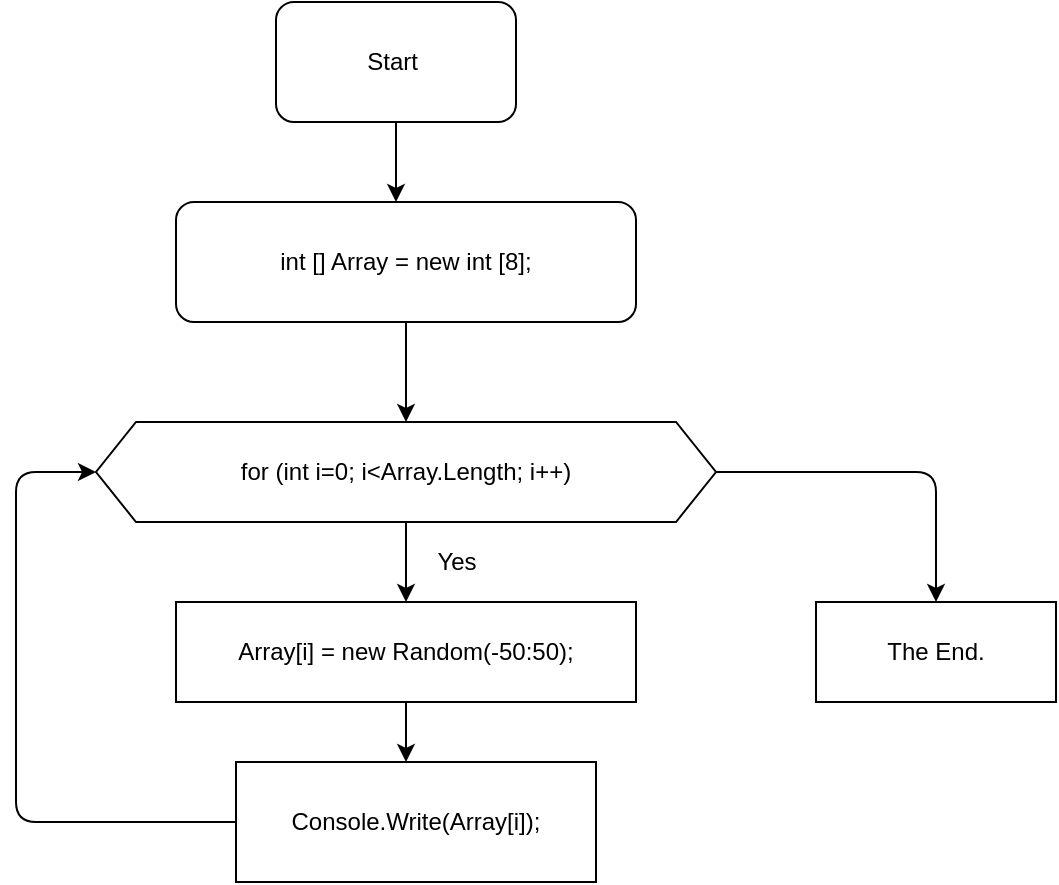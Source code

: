 <mxfile>
    <diagram id="2Dl4O02xqDb7z5wxRQPe" name="Страница 1">
        <mxGraphModel dx="793" dy="514" grid="1" gridSize="10" guides="1" tooltips="1" connect="1" arrows="1" fold="1" page="1" pageScale="1" pageWidth="827" pageHeight="1169" math="0" shadow="0">
            <root>
                <mxCell id="0"/>
                <mxCell id="1" parent="0"/>
                <mxCell id="6" style="edgeStyle=none;html=1;exitX=0.5;exitY=1;exitDx=0;exitDy=0;" edge="1" parent="1" source="5">
                    <mxGeometry relative="1" as="geometry">
                        <mxPoint x="390" y="110" as="targetPoint"/>
                    </mxGeometry>
                </mxCell>
                <mxCell id="5" value="Start&amp;nbsp;" style="rounded=1;whiteSpace=wrap;html=1;" vertex="1" parent="1">
                    <mxGeometry x="330" y="10" width="120" height="60" as="geometry"/>
                </mxCell>
                <mxCell id="11" style="edgeStyle=none;html=1;exitX=0.5;exitY=1;exitDx=0;exitDy=0;" edge="1" parent="1" source="8" target="12">
                    <mxGeometry relative="1" as="geometry">
                        <mxPoint x="395" y="230" as="targetPoint"/>
                    </mxGeometry>
                </mxCell>
                <mxCell id="8" value="int [] Array = new int [8];&lt;br&gt;" style="rounded=1;whiteSpace=wrap;html=1;" vertex="1" parent="1">
                    <mxGeometry x="280" y="110" width="230" height="60" as="geometry"/>
                </mxCell>
                <mxCell id="13" style="edgeStyle=none;html=1;exitX=0.5;exitY=1;exitDx=0;exitDy=0;" edge="1" parent="1" source="12" target="14">
                    <mxGeometry relative="1" as="geometry">
                        <mxPoint x="395" y="330" as="targetPoint"/>
                    </mxGeometry>
                </mxCell>
                <mxCell id="22" style="edgeStyle=none;html=1;exitX=1;exitY=0.5;exitDx=0;exitDy=0;entryX=0.5;entryY=0;entryDx=0;entryDy=0;" edge="1" parent="1" source="12" target="21">
                    <mxGeometry relative="1" as="geometry">
                        <Array as="points">
                            <mxPoint x="660" y="245"/>
                        </Array>
                    </mxGeometry>
                </mxCell>
                <mxCell id="12" value="for (int i=0; i&amp;lt;Array.Length; i++)" style="shape=hexagon;perimeter=hexagonPerimeter2;whiteSpace=wrap;html=1;fixedSize=1;" vertex="1" parent="1">
                    <mxGeometry x="240" y="220" width="310" height="50" as="geometry"/>
                </mxCell>
                <mxCell id="15" style="edgeStyle=none;html=1;exitX=0.5;exitY=1;exitDx=0;exitDy=0;" edge="1" parent="1" source="14">
                    <mxGeometry relative="1" as="geometry">
                        <mxPoint x="395" y="390" as="targetPoint"/>
                    </mxGeometry>
                </mxCell>
                <mxCell id="14" value="Array[i] = new Random(-50:50);" style="rounded=0;whiteSpace=wrap;html=1;" vertex="1" parent="1">
                    <mxGeometry x="280" y="310" width="230" height="50" as="geometry"/>
                </mxCell>
                <mxCell id="16" value="Yes" style="text;html=1;align=center;verticalAlign=middle;resizable=0;points=[];autosize=1;strokeColor=none;" vertex="1" parent="1">
                    <mxGeometry x="400" y="280" width="40" height="20" as="geometry"/>
                </mxCell>
                <mxCell id="19" style="edgeStyle=none;html=1;exitX=0;exitY=0.5;exitDx=0;exitDy=0;entryX=0;entryY=0.5;entryDx=0;entryDy=0;" edge="1" parent="1" source="18" target="12">
                    <mxGeometry relative="1" as="geometry">
                        <Array as="points">
                            <mxPoint x="200" y="420"/>
                            <mxPoint x="200" y="245"/>
                        </Array>
                    </mxGeometry>
                </mxCell>
                <mxCell id="18" value="Console.Write(Array[i]);" style="rounded=0;whiteSpace=wrap;html=1;" vertex="1" parent="1">
                    <mxGeometry x="310" y="390" width="180" height="60" as="geometry"/>
                </mxCell>
                <mxCell id="21" value="The End." style="rounded=0;whiteSpace=wrap;html=1;" vertex="1" parent="1">
                    <mxGeometry x="600" y="310" width="120" height="50" as="geometry"/>
                </mxCell>
            </root>
        </mxGraphModel>
    </diagram>
</mxfile>
